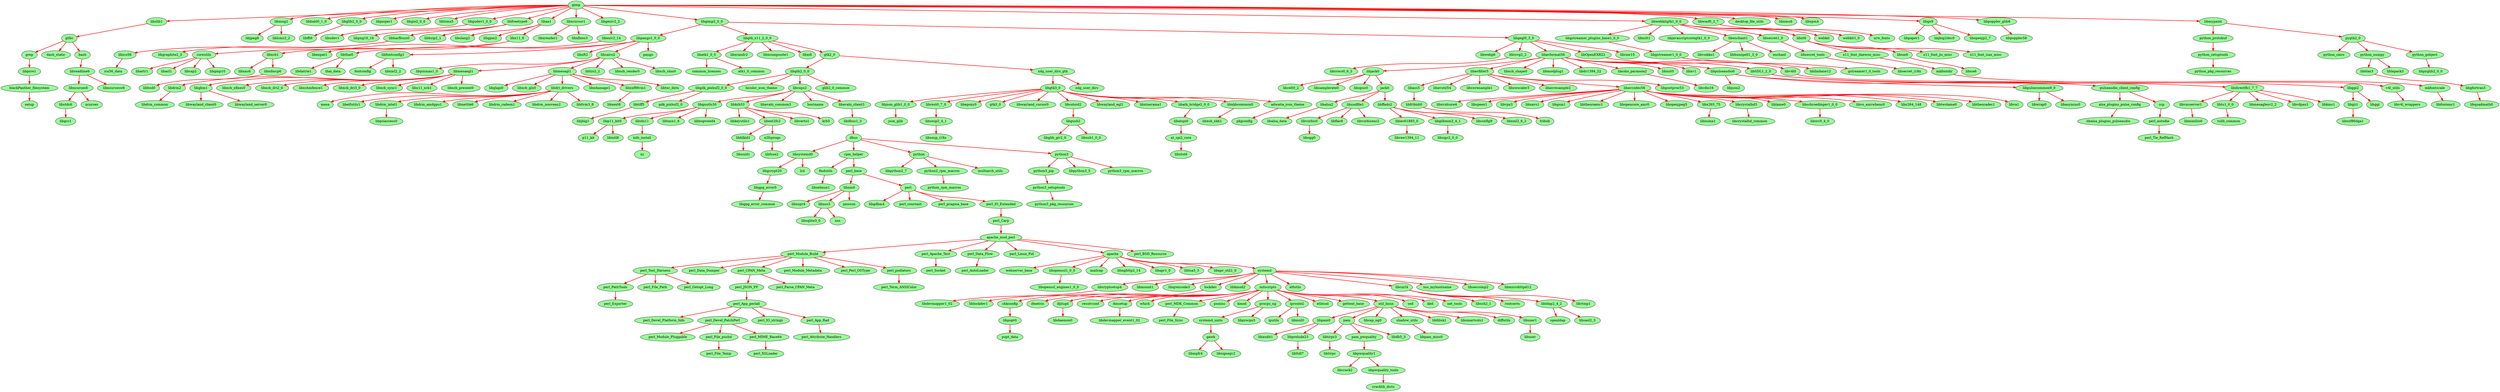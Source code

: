 digraph "rpmdep" {
node [width = 0.95, fixedsize = false, style = filled, fillcolor = palegreen];
gimp -> libzlib1 [color=red,penwidth=2.0];
libzlib1 -> glibc [color=red,penwidth=2.0];
glibc -> grep [color=red,penwidth=2.0];
grep -> libpcre1 [color=red,penwidth=2.0];
libpcre1 -> blackPanther_filesystem [color=red,penwidth=2.0];
blackPanther_filesystem -> setup [color=red,penwidth=2.0];
glibc -> dash_static [color=red,penwidth=2.0];
glibc -> bash [color=red,penwidth=2.0];
bash -> libreadline6 [color=red,penwidth=2.0];
libreadline6 -> libncurses6 [color=red,penwidth=2.0];
libncurses6 -> libstdc6 [color=red,penwidth=2.0];
libstdc6 -> libgcc1 [color=red,penwidth=2.0];
libncurses6 -> ncurses [color=red,penwidth=2.0];
libreadline6 -> libncursesw6 [color=red,penwidth=2.0];
gimp -> libmng2 [color=red,penwidth=2.0];
libmng2 -> libjpeg8 [color=red,penwidth=2.0];
libmng2 -> liblcms2_2 [color=red,penwidth=2.0];
gimp -> libbabl0_1_0 [color=red,penwidth=2.0];
gimp -> libglib2_0_0 [color=red,penwidth=2.0];
libglib2_0_0 -> libffi6 [color=red,penwidth=2.0];
gimp -> libjasper1 [color=red,penwidth=2.0];
gimp -> libgio2_0_0 [color=red,penwidth=2.0];
gimp -> liblzma5 [color=red,penwidth=2.0];
gimp -> libgudev1_0_0 [color=red,penwidth=2.0];
libgudev1_0_0 -> libudev1 [color=red,penwidth=2.0];
gimp -> libfreetype6 [color=red,penwidth=2.0];
libfreetype6 -> libpng16_16 [color=red,penwidth=2.0];
libfreetype6 -> libharfbuzz0 [color=red,penwidth=2.0];
libharfbuzz0 -> libicu56 [color=red,penwidth=2.0];
libicu56 -> icu56_data [color=red,penwidth=2.0];
libharfbuzz0 -> libgraphite2_3 [color=red,penwidth=2.0];
libfreetype6 -> libbzip2_1 [color=red,penwidth=2.0];
gimp -> libaa1 [color=red,penwidth=2.0];
libaa1 -> libslang2 [color=red,penwidth=2.0];
libaa1 -> libgpm2 [color=red,penwidth=2.0];
libaa1 -> libx11_6 [color=red,penwidth=2.0];
libx11_6 -> coreutils [color=red,penwidth=2.0];
coreutils -> libattr1 [color=red,penwidth=2.0];
coreutils -> libacl1 [color=red,penwidth=2.0];
coreutils -> libcap2 [color=red,penwidth=2.0];
coreutils -> libgmp10 [color=red,penwidth=2.0];
libx11_6 -> libxcb1 [color=red,penwidth=2.0];
libxcb1 -> libxau6 [color=red,penwidth=2.0];
libxcb1 -> libxdmcp6 [color=red,penwidth=2.0];
libxdmcp6 -> libbsd0 [color=red,penwidth=2.0];
gimp -> libxcursor1 [color=red,penwidth=2.0];
libxcursor1 -> libxrender1 [color=red,penwidth=2.0];
libxcursor1 -> libxfixes3 [color=red,penwidth=2.0];
gimp -> libgexiv2_2 [color=red,penwidth=2.0];
libgexiv2_2 -> libexiv2_14 [color=red,penwidth=2.0];
libexiv2_14 -> libexpat1 [color=red,penwidth=2.0];
gimp -> libgimp2_0_0 [color=red,penwidth=2.0];
libgimp2_0_0 -> libpango1_0_0 [color=red,penwidth=2.0];
libpango1_0_0 -> libthai0 [color=red,penwidth=2.0];
libthai0 -> libdatrie1 [color=red,penwidth=2.0];
libthai0 -> thai_data [color=red,penwidth=2.0];
libpango1_0_0 -> libfontconfig1 [color=red,penwidth=2.0];
libfontconfig1 -> fontconfig [color=red,penwidth=2.0];
libfontconfig1 -> libxml2_2 [color=red,penwidth=2.0];
libpango1_0_0 -> libxft2 [color=red,penwidth=2.0];
libpango1_0_0 -> libcairo2 [color=red,penwidth=2.0];
libcairo2 -> libpixman1_0 [color=red,penwidth=2.0];
libcairo2 -> libmesaegl1 [color=red,penwidth=2.0];
libmesaegl1 -> libdrm2 [color=red,penwidth=2.0];
libdrm2 -> libdrm_common [color=red,penwidth=2.0];
libmesaegl1 -> libgbm1 [color=red,penwidth=2.0];
libgbm1 -> libwayland_client0 [color=red,penwidth=2.0];
libgbm1 -> libwayland_server0 [color=red,penwidth=2.0];
libmesaegl1 -> libxcb_xfixes0 [color=red,penwidth=2.0];
libmesaegl1 -> libxcb_dri2_0 [color=red,penwidth=2.0];
libmesaegl1 -> libxshmfence1 [color=red,penwidth=2.0];
libmesaegl1 -> libxcb_dri3_0 [color=red,penwidth=2.0];
libmesaegl1 -> libxcb_sync1 [color=red,penwidth=2.0];
libmesaegl1 -> libx11_xcb1 [color=red,penwidth=2.0];
libmesaegl1 -> libxcb_present0 [color=red,penwidth=2.0];
libcairo2 -> libmesagl1 [color=red,penwidth=2.0];
libmesagl1 -> libglapi0 [color=red,penwidth=2.0];
libmesagl1 -> libxcb_glx0 [color=red,penwidth=2.0];
libmesagl1 -> libdri_drivers [color=red,penwidth=2.0];
libdri_drivers -> mesa [color=red,penwidth=2.0];
libdri_drivers -> libelfutils1 [color=red,penwidth=2.0];
libdri_drivers -> libdrm_intel1 [color=red,penwidth=2.0];
libdrm_intel1 -> libpciaccess0 [color=red,penwidth=2.0];
libdri_drivers -> libdrm_amdgpu1 [color=red,penwidth=2.0];
libdri_drivers -> libnettle6 [color=red,penwidth=2.0];
libdri_drivers -> libdrm_radeon1 [color=red,penwidth=2.0];
libdri_drivers -> libdrm_nouveau2 [color=red,penwidth=2.0];
libdri_drivers -> libllvm3_8 [color=red,penwidth=2.0];
libmesagl1 -> libxdamage1 [color=red,penwidth=2.0];
libmesagl1 -> libxxf86vm1 [color=red,penwidth=2.0];
libxxf86vm1 -> libxext6 [color=red,penwidth=2.0];
libmesagl1 -> libtxc_dxtn [color=red,penwidth=2.0];
libcairo2 -> liblzo2_2 [color=red,penwidth=2.0];
libcairo2 -> libxcb_render0 [color=red,penwidth=2.0];
libcairo2 -> libxcb_shm0 [color=red,penwidth=2.0];
libpango1_0_0 -> pango [color=red,penwidth=2.0];
libgimp2_0_0 -> libgtk_x11_2_0_0 [color=red,penwidth=2.0];
libgtk_x11_2_0_0 -> libatk1_0_0 [color=red,penwidth=2.0];
libatk1_0_0 -> common_licenses [color=red,penwidth=2.0];
libatk1_0_0 -> atk1_0_common [color=red,penwidth=2.0];
libgtk_x11_2_0_0 -> libxrandr2 [color=red,penwidth=2.0];
libgtk_x11_2_0_0 -> libxcomposite1 [color=red,penwidth=2.0];
libgtk_x11_2_0_0 -> libxi6 [color=red,penwidth=2.0];
libgtk_x11_2_0_0 -> gtk2_0 [color=red,penwidth=2.0];
gtk2_0 -> libgtk2_0_0 [color=red,penwidth=2.0];
libgtk2_0_0 -> libgdk_pixbuf2_0_0 [color=red,penwidth=2.0];
libgdk_pixbuf2_0_0 -> libtiff5 [color=red,penwidth=2.0];
libtiff5 -> libjbig1 [color=red,penwidth=2.0];
libgdk_pixbuf2_0_0 -> gdk_pixbuf2_0 [color=red,penwidth=2.0];
libgtk2_0_0 -> hicolor_icon_theme [color=red,penwidth=2.0];
libgtk2_0_0 -> libcups2 [color=red,penwidth=2.0];
libcups2 -> libgnutls30 [color=red,penwidth=2.0];
libgnutls30 -> libp11_kit0 [color=red,penwidth=2.0];
libp11_kit0 -> p11_kit [color=red,penwidth=2.0];
libp11_kit0 -> libintl8 [color=red,penwidth=2.0];
libgnutls30 -> libidn11 [color=red,penwidth=2.0];
libidn11 -> info_install [color=red,penwidth=2.0];
info_install -> xz [color=red,penwidth=2.0];
libgnutls30 -> libtasn1_6 [color=red,penwidth=2.0];
libgnutls30 -> libhogweed4 [color=red,penwidth=2.0];
libcups2 -> libkrb53 [color=red,penwidth=2.0];
libkrb53 -> libkeyutils1 [color=red,penwidth=2.0];
libkrb53 -> libext2fs2 [color=red,penwidth=2.0];
libext2fs2 -> libblkid1 [color=red,penwidth=2.0];
libblkid1 -> libuuid1 [color=red,penwidth=2.0];
libext2fs2 -> e2fsprogs [color=red,penwidth=2.0];
e2fsprogs -> libfuse2 [color=red,penwidth=2.0];
libkrb53 -> libverto1 [color=red,penwidth=2.0];
libkrb53 -> krb5 [color=red,penwidth=2.0];
libcups2 -> libavahi_common3 [color=red,penwidth=2.0];
libcups2 -> hostname [color=red,penwidth=2.0];
libcups2 -> libavahi_client3 [color=red,penwidth=2.0];
libavahi_client3 -> libdbus1_3 [color=red,penwidth=2.0];
libdbus1_3 -> dbus [color=red,penwidth=2.0];
dbus -> libsystemd0 [color=red,penwidth=2.0];
libsystemd0 -> libgcrypt20 [color=red,penwidth=2.0];
libgcrypt20 -> libgpg_error0 [color=red,penwidth=2.0];
libgpg_error0 -> libgpg_error_common [color=red,penwidth=2.0];
libsystemd0 -> lz4 [color=red,penwidth=2.0];
dbus -> rpm_helper [color=red,penwidth=2.0];
rpm_helper -> findutils [color=red,penwidth=2.0];
findutils -> libselinux1 [color=red,penwidth=2.0];
rpm_helper -> perl_base [color=red,penwidth=2.0];
perl_base -> libnm0 [color=red,penwidth=2.0];
libnm0 -> libnspr4 [color=red,penwidth=2.0];
libnm0 -> libnss3 [color=red,penwidth=2.0];
libnss3 -> libsqlite3_0 [color=red,penwidth=2.0];
libnss3 -> nss [color=red,penwidth=2.0];
libnm0 -> jansson [color=red,penwidth=2.0];
perl_base -> perl [color=red,penwidth=2.0];
perl -> libgdbm4 [color=red,penwidth=2.0];
perl -> perl_constant [color=red,penwidth=2.0];
perl -> perl_pragma_base [color=red,penwidth=2.0];
perl -> perl_IO_Extended [color=red,penwidth=2.0];
perl_IO_Extended -> perl_Carp [color=red,penwidth=2.0];
perl_Carp -> apache_mod_perl [color=red,penwidth=2.0];
apache_mod_perl -> perl_Module_Build [color=red,penwidth=2.0];
perl_Module_Build -> perl_Test_Harness [color=red,penwidth=2.0];
perl_Test_Harness -> perl_PathTools [color=red,penwidth=2.0];
perl_PathTools -> perl_Exporter [color=red,penwidth=2.0];
perl_Test_Harness -> perl_File_Path [color=red,penwidth=2.0];
perl_Test_Harness -> perl_Getopt_Long [color=red,penwidth=2.0];
perl_Module_Build -> perl_Data_Dumper [color=red,penwidth=2.0];
perl_Module_Build -> perl_CPAN_Meta [color=red,penwidth=2.0];
perl_CPAN_Meta -> perl_JSON_PP [color=red,penwidth=2.0];
perl_JSON_PP -> perl_App_perlall [color=red,penwidth=2.0];
perl_App_perlall -> perl_Devel_Platform_Info [color=red,penwidth=2.0];
perl_App_perlall -> perl_Devel_PatchPerl [color=red,penwidth=2.0];
perl_Devel_PatchPerl -> perl_Module_Pluggable [color=red,penwidth=2.0];
perl_Devel_PatchPerl -> perl_File_pushd [color=red,penwidth=2.0];
perl_File_pushd -> perl_File_Temp [color=red,penwidth=2.0];
perl_Devel_PatchPerl -> perl_MIME_Base64 [color=red,penwidth=2.0];
perl_MIME_Base64 -> perl_XSLoader [color=red,penwidth=2.0];
perl_App_perlall -> perl_IO_stringy [color=red,penwidth=2.0];
perl_App_perlall -> perl_App_Rad [color=red,penwidth=2.0];
perl_App_Rad -> perl_Attribute_Handlers [color=red,penwidth=2.0];
perl_CPAN_Meta -> perl_Parse_CPAN_Meta [color=red,penwidth=2.0];
perl_Module_Build -> perl_Module_Metadata [color=red,penwidth=2.0];
perl_Module_Build -> perl_Perl_OSType [color=red,penwidth=2.0];
perl_Module_Build -> perl_podlators [color=red,penwidth=2.0];
perl_podlators -> perl_Term_ANSIColor [color=red,penwidth=2.0];
apache_mod_perl -> perl_Apache_Test [color=red,penwidth=2.0];
perl_Apache_Test -> perl_Socket [color=red,penwidth=2.0];
apache_mod_perl -> perl_Data_Flow [color=red,penwidth=2.0];
perl_Data_Flow -> perl_AutoLoader [color=red,penwidth=2.0];
apache_mod_perl -> perl_Linux_Pid [color=red,penwidth=2.0];
apache_mod_perl -> apache [color=red,penwidth=2.0];
apache -> webserver_base [color=red,penwidth=2.0];
apache -> libopenssl1_0_0 [color=red,penwidth=2.0];
libopenssl1_0_0 -> libopenssl_engines1_0_0 [color=red,penwidth=2.0];
apache -> mailcap [color=red,penwidth=2.0];
apache -> libnghttp2_14 [color=red,penwidth=2.0];
apache -> libapr1_0 [color=red,penwidth=2.0];
apache -> liblua5_3 [color=red,penwidth=2.0];
apache -> libapr_util1_0 [color=red,penwidth=2.0];
apache -> systemd [color=red,penwidth=2.0];
systemd -> libcryptsetup4 [color=red,penwidth=2.0];
libcryptsetup4 -> libdevmapper1_02 [color=red,penwidth=2.0];
systemd -> libmount1 [color=red,penwidth=2.0];
systemd -> libqrencode3 [color=red,penwidth=2.0];
systemd -> lockdev [color=red,penwidth=2.0];
lockdev -> liblockdev1 [color=red,penwidth=2.0];
systemd -> libkmod2 [color=red,penwidth=2.0];
systemd -> initscripts [color=red,penwidth=2.0];
initscripts -> chkconfig [color=red,penwidth=2.0];
chkconfig -> libpopt0 [color=red,penwidth=2.0];
libpopt0 -> popt_data [color=red,penwidth=2.0];
initscripts -> ifmetric [color=red,penwidth=2.0];
initscripts -> ifplugd [color=red,penwidth=2.0];
ifplugd -> libdaemon0 [color=red,penwidth=2.0];
initscripts -> resolvconf [color=red,penwidth=2.0];
initscripts -> dmsetup [color=red,penwidth=2.0];
dmsetup -> libdevmapper_event1_02 [color=red,penwidth=2.0];
initscripts -> which [color=red,penwidth=2.0];
initscripts -> perl_MDK_Common [color=red,penwidth=2.0];
perl_MDK_Common -> perl_File_Sync [color=red,penwidth=2.0];
initscripts -> psmisc [color=red,penwidth=2.0];
initscripts -> kmod [color=red,penwidth=2.0];
initscripts -> procps_ng [color=red,penwidth=2.0];
procps_ng -> systemd_units [color=red,penwidth=2.0];
systemd_units -> gawk [color=red,penwidth=2.0];
gawk -> libmpfr4 [color=red,penwidth=2.0];
gawk -> libsigsegv2 [color=red,penwidth=2.0];
procps_ng -> libprocps5 [color=red,penwidth=2.0];
initscripts -> iproute2 [color=red,penwidth=2.0];
iproute2 -> iputils [color=red,penwidth=2.0];
iproute2 -> libmnl0 [color=red,penwidth=2.0];
initscripts -> ethtool [color=red,penwidth=2.0];
initscripts -> gettext_base [color=red,penwidth=2.0];
initscripts -> util_linux [color=red,penwidth=2.0];
util_linux -> libpam0 [color=red,penwidth=2.0];
libpam0 -> libaudit1 [color=red,penwidth=2.0];
libpam0 -> libprelude23 [color=red,penwidth=2.0];
libprelude23 -> libltdl7 [color=red,penwidth=2.0];
util_linux -> pam [color=red,penwidth=2.0];
pam -> libtirpc3 [color=red,penwidth=2.0];
libtirpc3 -> libtirpc [color=red,penwidth=2.0];
pam -> pam_pwquality [color=red,penwidth=2.0];
pam_pwquality -> libpwquality1 [color=red,penwidth=2.0];
libpwquality1 -> libcrack2 [color=red,penwidth=2.0];
libpwquality1 -> libpwquality_tools [color=red,penwidth=2.0];
libpwquality_tools -> cracklib_dicts [color=red,penwidth=2.0];
pam -> libdb5_3 [color=red,penwidth=2.0];
util_linux -> libcap_ng0 [color=red,penwidth=2.0];
util_linux -> shadow_utils [color=red,penwidth=2.0];
shadow_utils -> libpam_misc0 [color=red,penwidth=2.0];
util_linux -> libfdisk1 [color=red,penwidth=2.0];
util_linux -> libsmartcols1 [color=red,penwidth=2.0];
util_linux -> diffutils [color=red,penwidth=2.0];
util_linux -> libuser1 [color=red,penwidth=2.0];
libuser1 -> libuser [color=red,penwidth=2.0];
initscripts -> sed [color=red,penwidth=2.0];
initscripts -> kbd [color=red,penwidth=2.0];
initscripts -> net_tools [color=red,penwidth=2.0];
systemd -> elfutils [color=red,penwidth=2.0];
systemd -> libcurl4 [color=red,penwidth=2.0];
libcurl4 -> libssh2_1 [color=red,penwidth=2.0];
libcurl4 -> rootcerts [color=red,penwidth=2.0];
libcurl4 -> libldap2_4_2 [color=red,penwidth=2.0];
libldap2_4_2 -> openldap [color=red,penwidth=2.0];
libldap2_4_2 -> libsasl2_3 [color=red,penwidth=2.0];
libcurl4 -> librtmp1 [color=red,penwidth=2.0];
systemd -> nss_myhostname [color=red,penwidth=2.0];
systemd -> libseccomp2 [color=red,penwidth=2.0];
systemd -> libmicrohttpd12 [color=red,penwidth=2.0];
apache_mod_perl -> perl_BSD_Resource [color=red,penwidth=2.0];
dbus -> python [color=red,penwidth=2.0];
python -> libpython2_7 [color=red,penwidth=2.0];
python -> python2_rpm_macros [color=red,penwidth=2.0];
python2_rpm_macros -> python_rpm_macros [color=red,penwidth=2.0];
python -> multiarch_utils [color=red,penwidth=2.0];
dbus -> python3 [color=red,penwidth=2.0];
python3 -> python3_pip [color=red,penwidth=2.0];
python3_pip -> python3_setuptools [color=red,penwidth=2.0];
python3_setuptools -> python3_pkg_resources [color=red,penwidth=2.0];
python3 -> libpython3_5 [color=red,penwidth=2.0];
python3 -> python3_rpm_macros [color=red,penwidth=2.0];
libgtk2_0_0 -> glib2_0_common [color=red,penwidth=2.0];
gtk2_0 -> xdg_user_dirs_gtk [color=red,penwidth=2.0];
xdg_user_dirs_gtk -> libgtk3_0 [color=red,penwidth=2.0];
libgtk3_0 -> libjson_glib1_0_0 [color=red,penwidth=2.0];
libjson_glib1_0_0 -> json_glib [color=red,penwidth=2.0];
libgtk3_0 -> librest0_7_0 [color=red,penwidth=2.0];
librest0_7_0 -> libsoup2_4_1 [color=red,penwidth=2.0];
libsoup2_4_1 -> libsoup_i18n [color=red,penwidth=2.0];
libgtk3_0 -> libepoxy0 [color=red,penwidth=2.0];
libgtk3_0 -> gtk3_0 [color=red,penwidth=2.0];
libgtk3_0 -> libwayland_cursor0 [color=red,penwidth=2.0];
libgtk3_0 -> libcolord2 [color=red,penwidth=2.0];
libcolord2 -> libgusb2 [color=red,penwidth=2.0];
libgusb2 -> libglib_gir2_0 [color=red,penwidth=2.0];
libgusb2 -> libusb1_0_0 [color=red,penwidth=2.0];
libgtk3_0 -> libwayland_egl1 [color=red,penwidth=2.0];
libgtk3_0 -> libxinerama1 [color=red,penwidth=2.0];
libgtk3_0 -> libatk_bridge2_0_0 [color=red,penwidth=2.0];
libatk_bridge2_0_0 -> libatspi0 [color=red,penwidth=2.0];
libatspi0 -> at_spi2_core [color=red,penwidth=2.0];
at_spi2_core -> libxtst6 [color=red,penwidth=2.0];
libgtk3_0 -> libxkbcommon0 [color=red,penwidth=2.0];
libxkbcommon0 -> libxcb_xkb1 [color=red,penwidth=2.0];
libgtk3_0 -> adwaita_icon_theme [color=red,penwidth=2.0];
adwaita_icon_theme -> pkgconfig [color=red,penwidth=2.0];
xdg_user_dirs_gtk -> xdg_user_dirs [color=red,penwidth=2.0];
libgimp2_0_0 -> libgegl0_3_0 [color=red,penwidth=2.0];
libgegl0_3_0 -> libwebp6 [color=red,penwidth=2.0];
libgegl0_3_0 -> librsvg2_2 [color=red,penwidth=2.0];
librsvg2_2 -> libcroco0_6_3 [color=red,penwidth=2.0];
libgegl0_3_0 -> libavformat56 [color=red,penwidth=2.0];
libavformat56 -> libjack0 [color=red,penwidth=2.0];
libjack0 -> libcelt0_2 [color=red,penwidth=2.0];
libjack0 -> libsamplerate0 [color=red,penwidth=2.0];
libjack0 -> libopus0 [color=red,penwidth=2.0];
libjack0 -> jackit [color=red,penwidth=2.0];
jackit -> libalsa2 [color=red,penwidth=2.0];
libalsa2 -> libalsa_data [color=red,penwidth=2.0];
jackit -> libsndfile1 [color=red,penwidth=2.0];
libsndfile1 -> libvorbis0 [color=red,penwidth=2.0];
libvorbis0 -> libogg0 [color=red,penwidth=2.0];
libsndfile1 -> libflac8 [color=red,penwidth=2.0];
libsndfile1 -> libvorbisenc2 [color=red,penwidth=2.0];
jackit -> libffado2 [color=red,penwidth=2.0];
libffado2 -> libiec61883_0 [color=red,penwidth=2.0];
libiec61883_0 -> libraw1394_11 [color=red,penwidth=2.0];
libffado2 -> libglibmm2_4_1 [color=red,penwidth=2.0];
libglibmm2_4_1 -> libsigc2_0_0 [color=red,penwidth=2.0];
libffado2 -> libconfig9 [color=red,penwidth=2.0];
libffado2 -> libxml2_6_2 [color=red,penwidth=2.0];
libavformat56 -> libavfilter5 [color=red,penwidth=2.0];
libavfilter5 -> libass5 [color=red,penwidth=2.0];
libass5 -> libfribidi0 [color=red,penwidth=2.0];
libfribidi0 -> fribidi [color=red,penwidth=2.0];
libavfilter5 -> libavutil54 [color=red,penwidth=2.0];
libavfilter5 -> libswresample1 [color=red,penwidth=2.0];
libavfilter5 -> libswscaler3 [color=red,penwidth=2.0];
libavfilter5 -> libavresample2 [color=red,penwidth=2.0];
libavfilter5 -> libavcodec56 [color=red,penwidth=2.0];
libavcodec56 -> libxvidcore4 [color=red,penwidth=2.0];
libavcodec56 -> libspeex1 [color=red,penwidth=2.0];
libavcodec56 -> libvpx3 [color=red,penwidth=2.0];
libavcodec56 -> libxavs1 [color=red,penwidth=2.0];
libavcodec56 -> libgsm1 [color=red,penwidth=2.0];
libavcodec56 -> libtheoraenc1 [color=red,penwidth=2.0];
libavcodec56 -> libopencore_amr0 [color=red,penwidth=2.0];
libavcodec56 -> libopenjpeg5 [color=red,penwidth=2.0];
libavcodec56 -> libx265_75 [color=red,penwidth=2.0];
libx265_75 -> libnuma1 [color=red,penwidth=2.0];
libavcodec56 -> libcrystalhd3 [color=red,penwidth=2.0];
libcrystalhd3 -> libcrystalhd_common [color=red,penwidth=2.0];
libavcodec56 -> liblame0 [color=red,penwidth=2.0];
libavcodec56 -> libschroedinger1_0_0 [color=red,penwidth=2.0];
libschroedinger1_0_0 -> liborc0_4_0 [color=red,penwidth=2.0];
libavcodec56 -> libvo_amrwbenc0 [color=red,penwidth=2.0];
libavcodec56 -> libx264_148 [color=red,penwidth=2.0];
libavcodec56 -> libtwolame0 [color=red,penwidth=2.0];
libavcodec56 -> libtheoradec1 [color=red,penwidth=2.0];
libavcodec56 -> libva1 [color=red,penwidth=2.0];
libavfilter5 -> libpostproc53 [color=red,penwidth=2.0];
libavformat56 -> libxcb_shape0 [color=red,penwidth=2.0];
libavformat56 -> libmodplug1 [color=red,penwidth=2.0];
libavformat56 -> libdc1394_22 [color=red,penwidth=2.0];
libavformat56 -> libcdio_paranoia2 [color=red,penwidth=2.0];
libcdio_paranoia2 -> libcdio16 [color=red,penwidth=2.0];
libavformat56 -> libnut0 [color=red,penwidth=2.0];
libavformat56 -> libxv1 [color=red,penwidth=2.0];
libavformat56 -> libpulseaudio0 [color=red,penwidth=2.0];
libpulseaudio0 -> libjson2 [color=red,penwidth=2.0];
libpulseaudio0 -> libpulsecommon9_0 [color=red,penwidth=2.0];
libpulsecommon9_0 -> libwrap0 [color=red,penwidth=2.0];
libpulsecommon9_0 -> libasyncns0 [color=red,penwidth=2.0];
libpulseaudio0 -> pulseaudio_client_config [color=red,penwidth=2.0];
pulseaudio_client_config -> alsa_plugins_pulse_config [color=red,penwidth=2.0];
alsa_plugins_pulse_config -> libalsa_plugins_pulseaudio [color=red,penwidth=2.0];
pulseaudio_client_config -> ccp [color=red,penwidth=2.0];
ccp -> perl_autodie [color=red,penwidth=2.0];
perl_autodie -> perl_Tie_RefHash [color=red,penwidth=2.0];
libavformat56 -> libSDL1_2_0 [color=red,penwidth=2.0];
libSDL1_2_0 -> libdirectfb1_7_7 [color=red,penwidth=2.0];
libdirectfb1_7_7 -> libvncserver1 [color=red,penwidth=2.0];
libvncserver1 -> libminilzo0 [color=red,penwidth=2.0];
libdirectfb1_7_7 -> libts1_0_0 [color=red,penwidth=2.0];
libts1_0_0 -> tslib_common [color=red,penwidth=2.0];
libdirectfb1_7_7 -> libmesaglesv2_2 [color=red,penwidth=2.0];
libdirectfb1_7_7 -> libvdpau1 [color=red,penwidth=2.0];
libdirectfb1_7_7 -> libkms1 [color=red,penwidth=2.0];
libSDL1_2_0 -> libggi2 [color=red,penwidth=2.0];
libggi2 -> libgii1 [color=red,penwidth=2.0];
libgii1 -> libxxf86dga1 [color=red,penwidth=2.0];
libggi2 -> libggi [color=red,penwidth=2.0];
libavformat56 -> libv4l0 [color=red,penwidth=2.0];
libv4l0 -> v4l_utils [color=red,penwidth=2.0];
v4l_utils -> libv4l_wrappers [color=red,penwidth=2.0];
libgegl0_3_0 -> libOpenEXR22 [color=red,penwidth=2.0];
libOpenEXR22 -> libilmbase12 [color=red,penwidth=2.0];
libgegl0_3_0 -> libraw15 [color=red,penwidth=2.0];
gimp -> libwebkitgtk1_0_0 [color=red,penwidth=2.0];
libwebkitgtk1_0_0 -> libgstreamer_plugins_base1_0_0 [color=red,penwidth=2.0];
libgstreamer_plugins_base1_0_0 -> libgstreamer1_0_0 [color=red,penwidth=2.0];
libgstreamer1_0_0 -> gstreamer1_0_tools [color=red,penwidth=2.0];
libwebkitgtk1_0_0 -> libxslt1 [color=red,penwidth=2.0];
libwebkitgtk1_0_0 -> libjavascriptcoregtk1_0_0 [color=red,penwidth=2.0];
libwebkitgtk1_0_0 -> libenchant1 [color=red,penwidth=2.0];
libenchant1 -> libvoikko1 [color=red,penwidth=2.0];
libenchant1 -> libhunspell1_3_0 [color=red,penwidth=2.0];
libenchant1 -> enchant [color=red,penwidth=2.0];
libwebkitgtk1_0_0 -> libsecret1_0 [color=red,penwidth=2.0];
libsecret1_0 -> libsecret_tools [color=red,penwidth=2.0];
libsecret_tools -> libsecret_i18n [color=red,penwidth=2.0];
libwebkitgtk1_0_0 -> libxt6 [color=red,penwidth=2.0];
libxt6 -> x11_font_daewoo_misc [color=red,penwidth=2.0];
x11_font_daewoo_misc -> mkfontdir [color=red,penwidth=2.0];
mkfontdir -> mkfontscale [color=red,penwidth=2.0];
mkfontscale -> libfontenc1 [color=red,penwidth=2.0];
libxt6 -> libsm6 [color=red,penwidth=2.0];
libsm6 -> libice6 [color=red,penwidth=2.0];
libxt6 -> x11_font_jis_misc [color=red,penwidth=2.0];
libxt6 -> x11_font_isas_misc [color=red,penwidth=2.0];
libwebkitgtk1_0_0 -> webkit [color=red,penwidth=2.0];
libwebkitgtk1_0_0 -> webkit1_0 [color=red,penwidth=2.0];
gimp -> libwmf0_2_7 [color=red,penwidth=2.0];
libwmf0_2_7 -> urw_fonts [color=red,penwidth=2.0];
gimp -> desktop_file_utils [color=red,penwidth=2.0];
gimp -> libxmu6 [color=red,penwidth=2.0];
gimp -> libxpm4 [color=red,penwidth=2.0];
gimp -> libgs9 [color=red,penwidth=2.0];
libgs9 -> libpaper1 [color=red,penwidth=2.0];
libgs9 -> libjbig2dec0 [color=red,penwidth=2.0];
libgs9 -> libopenjp2_7 [color=red,penwidth=2.0];
gimp -> libpoppler_glib8 [color=red,penwidth=2.0];
libpoppler_glib8 -> libpoppler58 [color=red,penwidth=2.0];
gimp -> libmypaint [color=red,penwidth=2.0];
libmypaint -> python_protobuf [color=red,penwidth=2.0];
python_protobuf -> python_setuptools [color=red,penwidth=2.0];
python_setuptools -> python_pkg_resources [color=red,penwidth=2.0];
libmypaint -> pygtk2_0 [color=red,penwidth=2.0];
pygtk2_0 -> python_cairo [color=red,penwidth=2.0];
pygtk2_0 -> python_numpy [color=red,penwidth=2.0];
python_numpy -> libblas3 [color=red,penwidth=2.0];
libblas3 -> libgfortran3 [color=red,penwidth=2.0];
libgfortran3 -> libquadmath0 [color=red,penwidth=2.0];
python_numpy -> liblapack3 [color=red,penwidth=2.0];
pygtk2_0 -> python_gobject [color=red,penwidth=2.0];
python_gobject -> libpyglib2_0_0 [color=red,penwidth=2.0];
}

